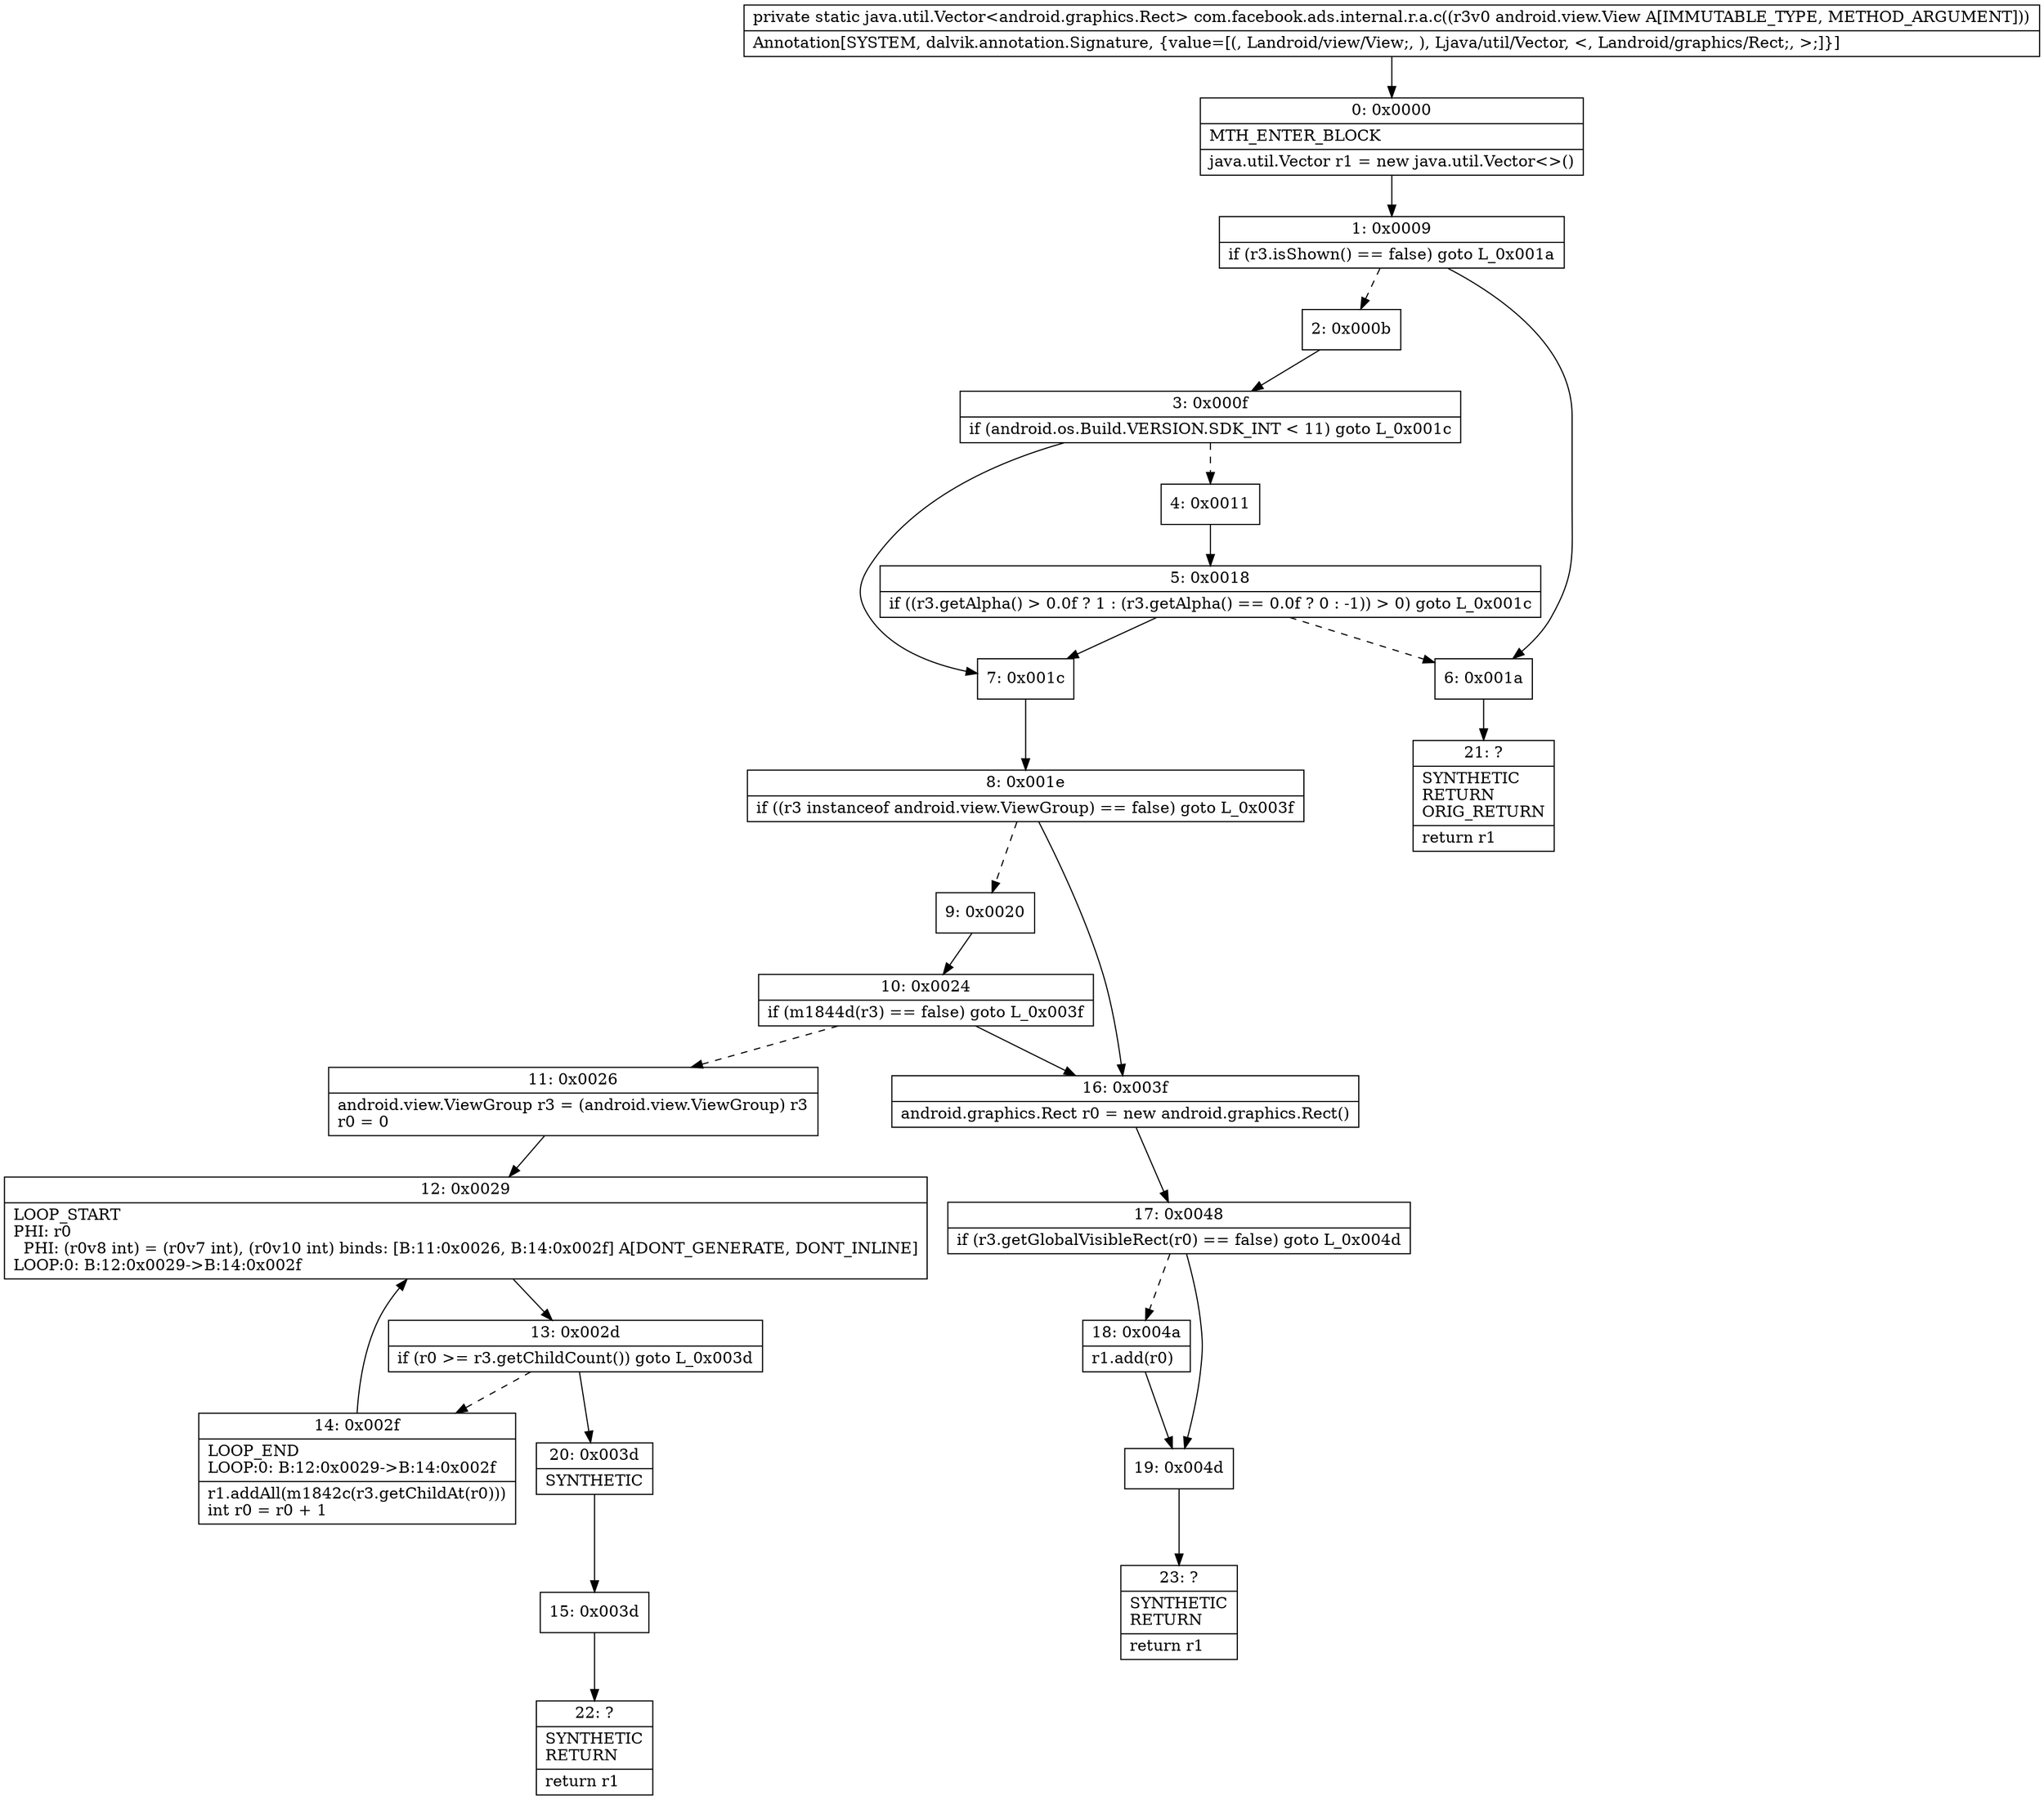digraph "CFG forcom.facebook.ads.internal.r.a.c(Landroid\/view\/View;)Ljava\/util\/Vector;" {
Node_0 [shape=record,label="{0\:\ 0x0000|MTH_ENTER_BLOCK\l|java.util.Vector r1 = new java.util.Vector\<\>()\l}"];
Node_1 [shape=record,label="{1\:\ 0x0009|if (r3.isShown() == false) goto L_0x001a\l}"];
Node_2 [shape=record,label="{2\:\ 0x000b}"];
Node_3 [shape=record,label="{3\:\ 0x000f|if (android.os.Build.VERSION.SDK_INT \< 11) goto L_0x001c\l}"];
Node_4 [shape=record,label="{4\:\ 0x0011}"];
Node_5 [shape=record,label="{5\:\ 0x0018|if ((r3.getAlpha() \> 0.0f ? 1 : (r3.getAlpha() == 0.0f ? 0 : \-1)) \> 0) goto L_0x001c\l}"];
Node_6 [shape=record,label="{6\:\ 0x001a}"];
Node_7 [shape=record,label="{7\:\ 0x001c}"];
Node_8 [shape=record,label="{8\:\ 0x001e|if ((r3 instanceof android.view.ViewGroup) == false) goto L_0x003f\l}"];
Node_9 [shape=record,label="{9\:\ 0x0020}"];
Node_10 [shape=record,label="{10\:\ 0x0024|if (m1844d(r3) == false) goto L_0x003f\l}"];
Node_11 [shape=record,label="{11\:\ 0x0026|android.view.ViewGroup r3 = (android.view.ViewGroup) r3\lr0 = 0\l}"];
Node_12 [shape=record,label="{12\:\ 0x0029|LOOP_START\lPHI: r0 \l  PHI: (r0v8 int) = (r0v7 int), (r0v10 int) binds: [B:11:0x0026, B:14:0x002f] A[DONT_GENERATE, DONT_INLINE]\lLOOP:0: B:12:0x0029\-\>B:14:0x002f\l}"];
Node_13 [shape=record,label="{13\:\ 0x002d|if (r0 \>= r3.getChildCount()) goto L_0x003d\l}"];
Node_14 [shape=record,label="{14\:\ 0x002f|LOOP_END\lLOOP:0: B:12:0x0029\-\>B:14:0x002f\l|r1.addAll(m1842c(r3.getChildAt(r0)))\lint r0 = r0 + 1\l}"];
Node_15 [shape=record,label="{15\:\ 0x003d}"];
Node_16 [shape=record,label="{16\:\ 0x003f|android.graphics.Rect r0 = new android.graphics.Rect()\l}"];
Node_17 [shape=record,label="{17\:\ 0x0048|if (r3.getGlobalVisibleRect(r0) == false) goto L_0x004d\l}"];
Node_18 [shape=record,label="{18\:\ 0x004a|r1.add(r0)\l}"];
Node_19 [shape=record,label="{19\:\ 0x004d}"];
Node_20 [shape=record,label="{20\:\ 0x003d|SYNTHETIC\l}"];
Node_21 [shape=record,label="{21\:\ ?|SYNTHETIC\lRETURN\lORIG_RETURN\l|return r1\l}"];
Node_22 [shape=record,label="{22\:\ ?|SYNTHETIC\lRETURN\l|return r1\l}"];
Node_23 [shape=record,label="{23\:\ ?|SYNTHETIC\lRETURN\l|return r1\l}"];
MethodNode[shape=record,label="{private static java.util.Vector\<android.graphics.Rect\> com.facebook.ads.internal.r.a.c((r3v0 android.view.View A[IMMUTABLE_TYPE, METHOD_ARGUMENT]))  | Annotation[SYSTEM, dalvik.annotation.Signature, \{value=[(, Landroid\/view\/View;, ), Ljava\/util\/Vector, \<, Landroid\/graphics\/Rect;, \>;]\}]\l}"];
MethodNode -> Node_0;
Node_0 -> Node_1;
Node_1 -> Node_2[style=dashed];
Node_1 -> Node_6;
Node_2 -> Node_3;
Node_3 -> Node_4[style=dashed];
Node_3 -> Node_7;
Node_4 -> Node_5;
Node_5 -> Node_6[style=dashed];
Node_5 -> Node_7;
Node_6 -> Node_21;
Node_7 -> Node_8;
Node_8 -> Node_9[style=dashed];
Node_8 -> Node_16;
Node_9 -> Node_10;
Node_10 -> Node_11[style=dashed];
Node_10 -> Node_16;
Node_11 -> Node_12;
Node_12 -> Node_13;
Node_13 -> Node_14[style=dashed];
Node_13 -> Node_20;
Node_14 -> Node_12;
Node_15 -> Node_22;
Node_16 -> Node_17;
Node_17 -> Node_18[style=dashed];
Node_17 -> Node_19;
Node_18 -> Node_19;
Node_19 -> Node_23;
Node_20 -> Node_15;
}

